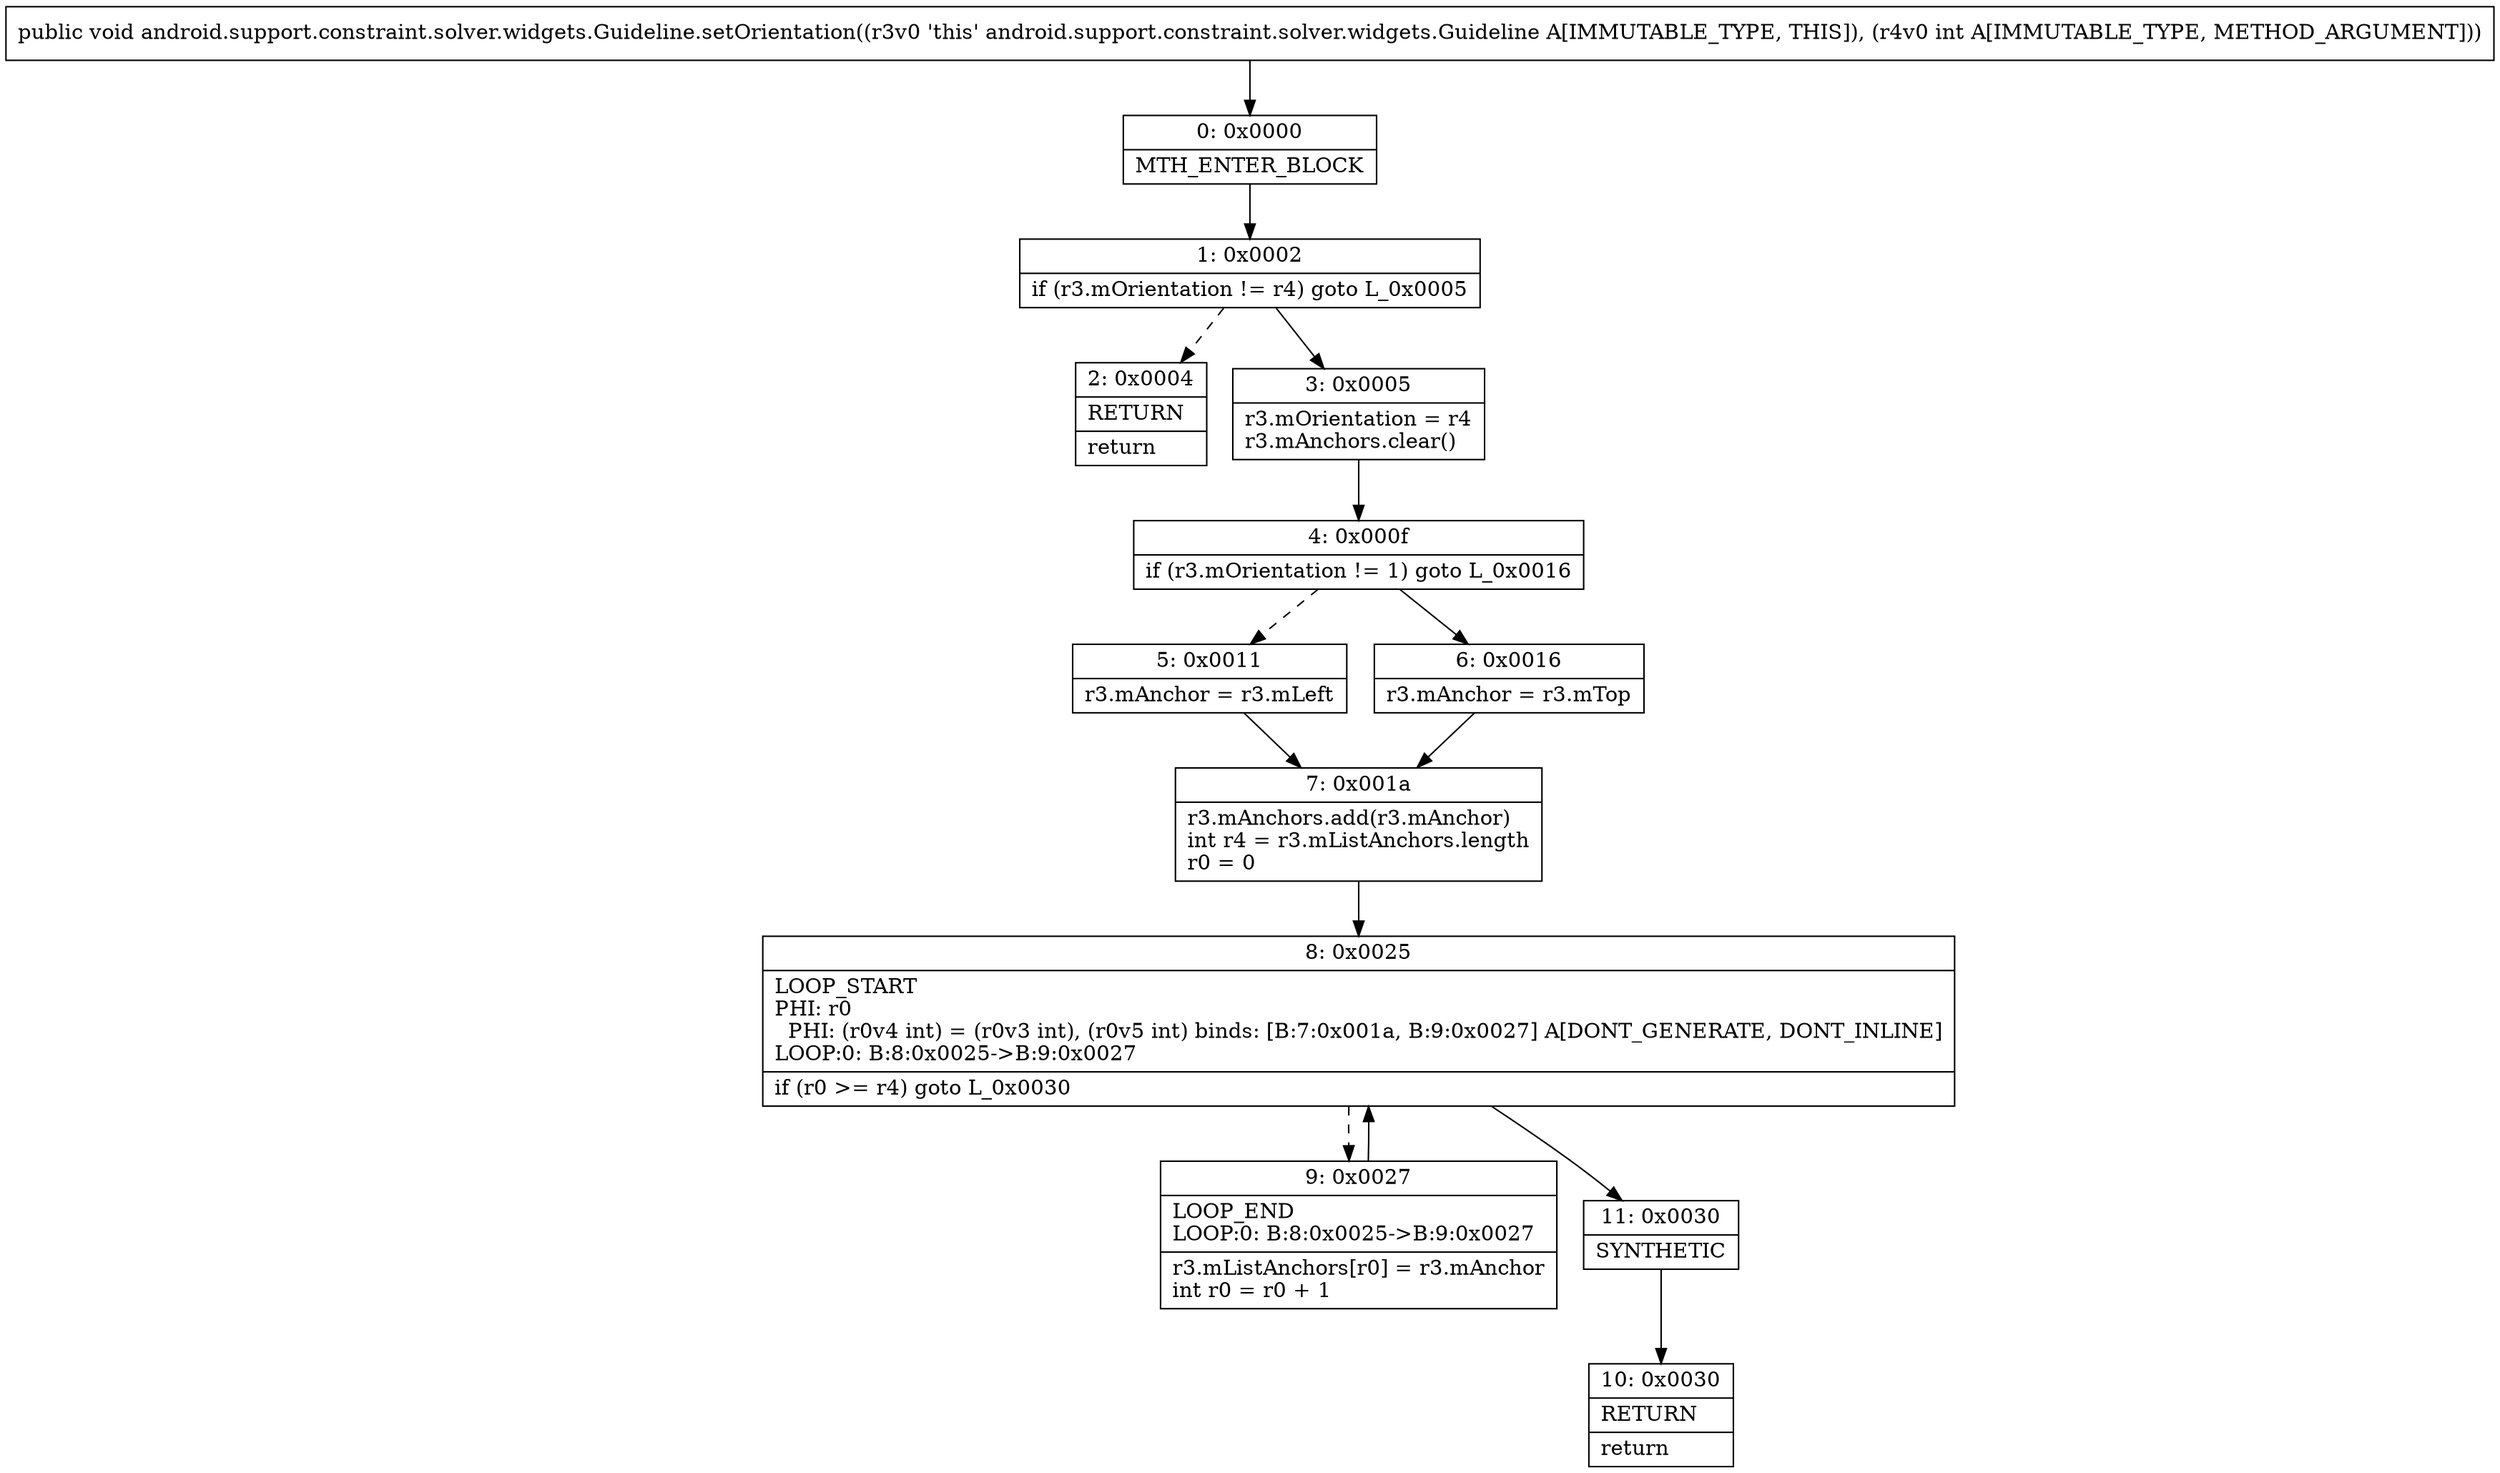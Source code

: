 digraph "CFG forandroid.support.constraint.solver.widgets.Guideline.setOrientation(I)V" {
Node_0 [shape=record,label="{0\:\ 0x0000|MTH_ENTER_BLOCK\l}"];
Node_1 [shape=record,label="{1\:\ 0x0002|if (r3.mOrientation != r4) goto L_0x0005\l}"];
Node_2 [shape=record,label="{2\:\ 0x0004|RETURN\l|return\l}"];
Node_3 [shape=record,label="{3\:\ 0x0005|r3.mOrientation = r4\lr3.mAnchors.clear()\l}"];
Node_4 [shape=record,label="{4\:\ 0x000f|if (r3.mOrientation != 1) goto L_0x0016\l}"];
Node_5 [shape=record,label="{5\:\ 0x0011|r3.mAnchor = r3.mLeft\l}"];
Node_6 [shape=record,label="{6\:\ 0x0016|r3.mAnchor = r3.mTop\l}"];
Node_7 [shape=record,label="{7\:\ 0x001a|r3.mAnchors.add(r3.mAnchor)\lint r4 = r3.mListAnchors.length\lr0 = 0\l}"];
Node_8 [shape=record,label="{8\:\ 0x0025|LOOP_START\lPHI: r0 \l  PHI: (r0v4 int) = (r0v3 int), (r0v5 int) binds: [B:7:0x001a, B:9:0x0027] A[DONT_GENERATE, DONT_INLINE]\lLOOP:0: B:8:0x0025\-\>B:9:0x0027\l|if (r0 \>= r4) goto L_0x0030\l}"];
Node_9 [shape=record,label="{9\:\ 0x0027|LOOP_END\lLOOP:0: B:8:0x0025\-\>B:9:0x0027\l|r3.mListAnchors[r0] = r3.mAnchor\lint r0 = r0 + 1\l}"];
Node_10 [shape=record,label="{10\:\ 0x0030|RETURN\l|return\l}"];
Node_11 [shape=record,label="{11\:\ 0x0030|SYNTHETIC\l}"];
MethodNode[shape=record,label="{public void android.support.constraint.solver.widgets.Guideline.setOrientation((r3v0 'this' android.support.constraint.solver.widgets.Guideline A[IMMUTABLE_TYPE, THIS]), (r4v0 int A[IMMUTABLE_TYPE, METHOD_ARGUMENT])) }"];
MethodNode -> Node_0;
Node_0 -> Node_1;
Node_1 -> Node_2[style=dashed];
Node_1 -> Node_3;
Node_3 -> Node_4;
Node_4 -> Node_5[style=dashed];
Node_4 -> Node_6;
Node_5 -> Node_7;
Node_6 -> Node_7;
Node_7 -> Node_8;
Node_8 -> Node_9[style=dashed];
Node_8 -> Node_11;
Node_9 -> Node_8;
Node_11 -> Node_10;
}

